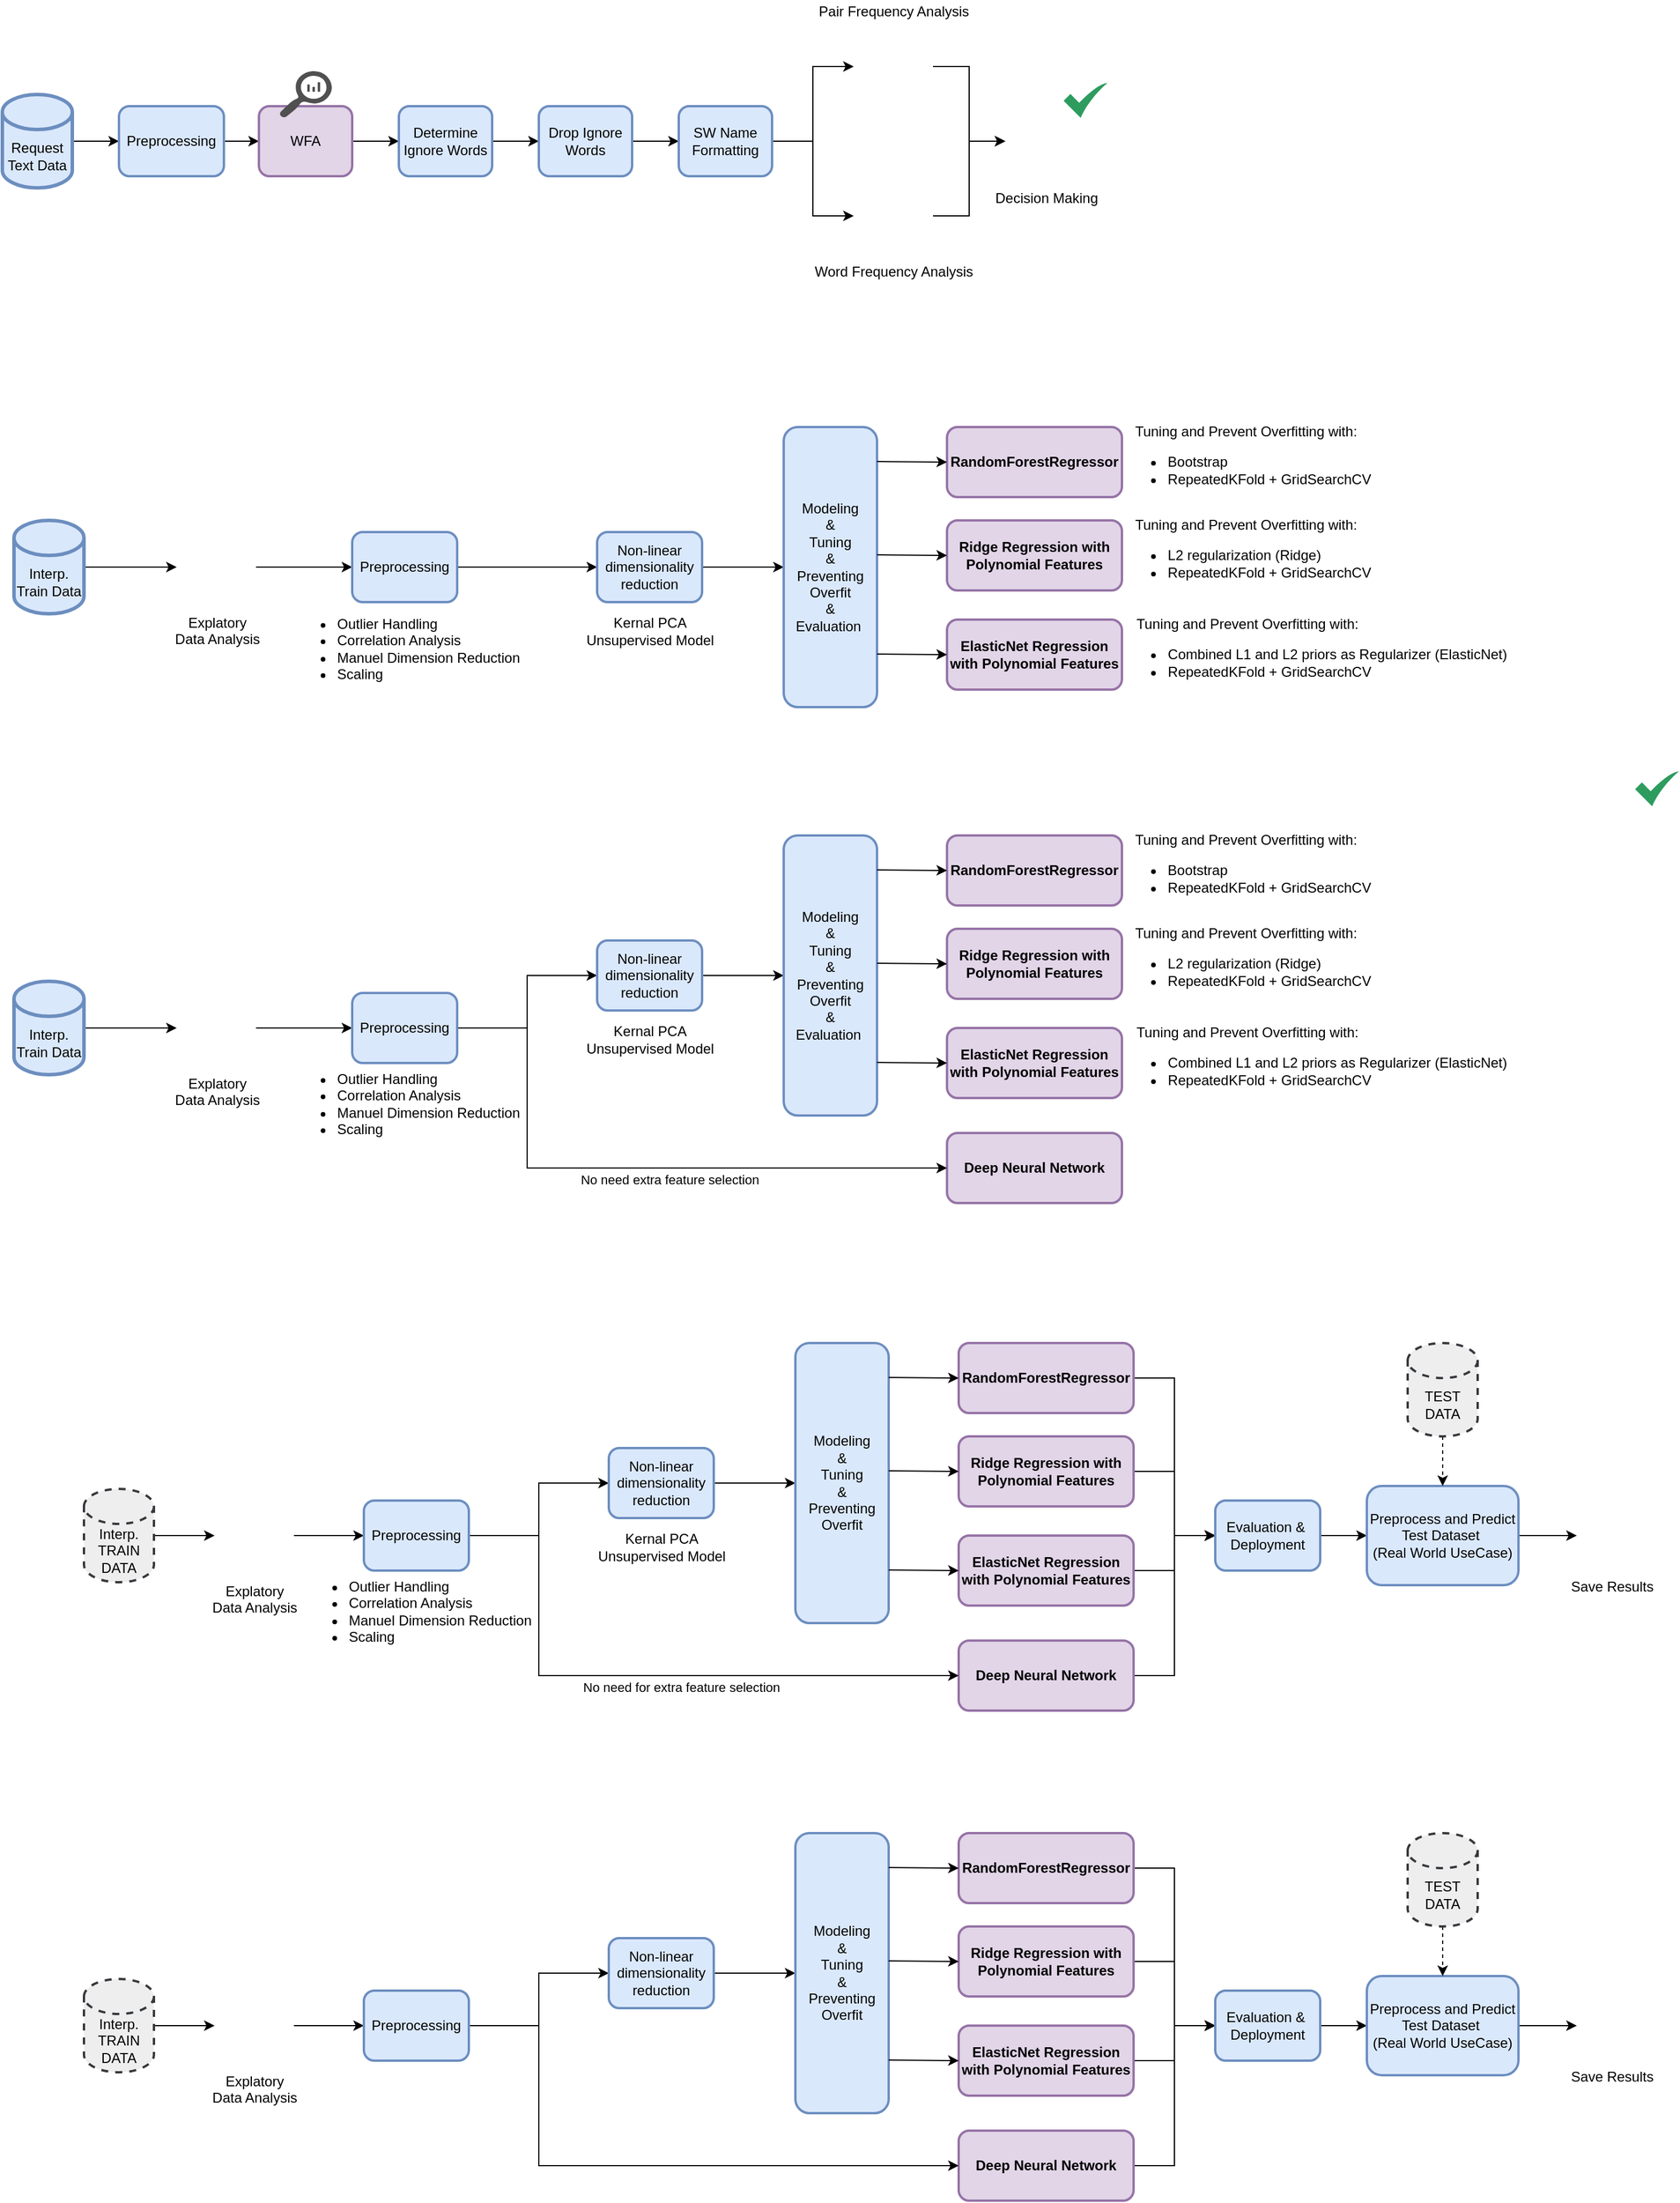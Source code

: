 <mxfile version="15.7.3" type="github">
  <diagram id="saU4nzAp2ynHYXPzJVBw" name="Page-1">
    <mxGraphModel dx="1501" dy="930" grid="1" gridSize="10" guides="1" tooltips="1" connect="1" arrows="1" fold="1" page="1" pageScale="1" pageWidth="827" pageHeight="1169" math="0" shadow="0">
      <root>
        <mxCell id="0" />
        <mxCell id="1" parent="0" />
        <mxCell id="hrQuTuV2ZlKwB52n8Fv6-2" style="edgeStyle=orthogonalEdgeStyle;rounded=0;orthogonalLoop=1;jettySize=auto;html=1;exitX=1;exitY=0.5;exitDx=0;exitDy=0;entryX=0;entryY=0.5;entryDx=0;entryDy=0;exitPerimeter=0;" edge="1" parent="1" source="hrQuTuV2ZlKwB52n8Fv6-14" target="hrQuTuV2ZlKwB52n8Fv6-4">
          <mxGeometry relative="1" as="geometry">
            <mxPoint x="130" y="270" as="sourcePoint" />
          </mxGeometry>
        </mxCell>
        <mxCell id="hrQuTuV2ZlKwB52n8Fv6-3" style="edgeStyle=orthogonalEdgeStyle;rounded=0;orthogonalLoop=1;jettySize=auto;html=1;exitX=1;exitY=0.5;exitDx=0;exitDy=0;entryX=0;entryY=0.5;entryDx=0;entryDy=0;" edge="1" parent="1" source="hrQuTuV2ZlKwB52n8Fv6-4" target="hrQuTuV2ZlKwB52n8Fv6-6">
          <mxGeometry relative="1" as="geometry" />
        </mxCell>
        <mxCell id="hrQuTuV2ZlKwB52n8Fv6-4" value="Preprocessing" style="rounded=1;whiteSpace=wrap;html=1;fillColor=#dae8fc;strokeColor=#6c8ebf;strokeWidth=2;" vertex="1" parent="1">
          <mxGeometry x="140" y="240" width="90" height="60" as="geometry" />
        </mxCell>
        <mxCell id="hrQuTuV2ZlKwB52n8Fv6-5" style="edgeStyle=orthogonalEdgeStyle;rounded=0;orthogonalLoop=1;jettySize=auto;html=1;exitX=1;exitY=0.5;exitDx=0;exitDy=0;entryX=0;entryY=0.5;entryDx=0;entryDy=0;" edge="1" parent="1" source="hrQuTuV2ZlKwB52n8Fv6-6" target="hrQuTuV2ZlKwB52n8Fv6-8">
          <mxGeometry relative="1" as="geometry" />
        </mxCell>
        <mxCell id="hrQuTuV2ZlKwB52n8Fv6-6" value="WFA" style="rounded=1;whiteSpace=wrap;html=1;strokeWidth=2;fillColor=#e1d5e7;strokeColor=#9673a6;" vertex="1" parent="1">
          <mxGeometry x="260" y="240" width="80" height="60" as="geometry" />
        </mxCell>
        <mxCell id="hrQuTuV2ZlKwB52n8Fv6-7" style="edgeStyle=orthogonalEdgeStyle;rounded=0;orthogonalLoop=1;jettySize=auto;html=1;exitX=1;exitY=0.5;exitDx=0;exitDy=0;entryX=0;entryY=0.5;entryDx=0;entryDy=0;" edge="1" parent="1" source="hrQuTuV2ZlKwB52n8Fv6-8" target="hrQuTuV2ZlKwB52n8Fv6-10">
          <mxGeometry relative="1" as="geometry" />
        </mxCell>
        <mxCell id="hrQuTuV2ZlKwB52n8Fv6-8" value="Determine Ignore Words" style="rounded=1;whiteSpace=wrap;html=1;strokeWidth=2;fillColor=#dae8fc;strokeColor=#6c8ebf;" vertex="1" parent="1">
          <mxGeometry x="380" y="240" width="80" height="60" as="geometry" />
        </mxCell>
        <mxCell id="hrQuTuV2ZlKwB52n8Fv6-9" style="edgeStyle=orthogonalEdgeStyle;rounded=0;orthogonalLoop=1;jettySize=auto;html=1;exitX=1;exitY=0.5;exitDx=0;exitDy=0;entryX=0;entryY=0.5;entryDx=0;entryDy=0;" edge="1" parent="1" source="hrQuTuV2ZlKwB52n8Fv6-10" target="hrQuTuV2ZlKwB52n8Fv6-13">
          <mxGeometry relative="1" as="geometry" />
        </mxCell>
        <mxCell id="hrQuTuV2ZlKwB52n8Fv6-10" value="Drop Ignore Words" style="rounded=1;whiteSpace=wrap;html=1;strokeWidth=2;fillColor=#dae8fc;strokeColor=#6c8ebf;" vertex="1" parent="1">
          <mxGeometry x="500" y="240" width="80" height="60" as="geometry" />
        </mxCell>
        <mxCell id="hrQuTuV2ZlKwB52n8Fv6-11" style="edgeStyle=orthogonalEdgeStyle;rounded=0;orthogonalLoop=1;jettySize=auto;html=1;exitX=1;exitY=0.5;exitDx=0;exitDy=0;entryX=0;entryY=0.5;entryDx=0;entryDy=0;" edge="1" parent="1" source="hrQuTuV2ZlKwB52n8Fv6-13" target="hrQuTuV2ZlKwB52n8Fv6-20">
          <mxGeometry relative="1" as="geometry" />
        </mxCell>
        <mxCell id="hrQuTuV2ZlKwB52n8Fv6-12" style="edgeStyle=orthogonalEdgeStyle;rounded=0;orthogonalLoop=1;jettySize=auto;html=1;exitX=1;exitY=0.5;exitDx=0;exitDy=0;entryX=0;entryY=0.5;entryDx=0;entryDy=0;" edge="1" parent="1" source="hrQuTuV2ZlKwB52n8Fv6-13" target="hrQuTuV2ZlKwB52n8Fv6-17">
          <mxGeometry relative="1" as="geometry" />
        </mxCell>
        <mxCell id="hrQuTuV2ZlKwB52n8Fv6-13" value="&lt;span style=&quot;text-align: left&quot;&gt;SW Name Formatting&lt;/span&gt;" style="rounded=1;whiteSpace=wrap;html=1;strokeWidth=2;fillColor=#dae8fc;strokeColor=#6c8ebf;" vertex="1" parent="1">
          <mxGeometry x="620" y="240" width="80" height="60" as="geometry" />
        </mxCell>
        <mxCell id="hrQuTuV2ZlKwB52n8Fv6-14" value="Request Text Data" style="shape=cylinder3;whiteSpace=wrap;html=1;boundedLbl=1;backgroundOutline=1;size=15;fillColor=#dae8fc;strokeColor=#6c8ebf;strokeWidth=3;" vertex="1" parent="1">
          <mxGeometry x="40" y="230" width="60" height="80" as="geometry" />
        </mxCell>
        <mxCell id="hrQuTuV2ZlKwB52n8Fv6-15" value="" style="pointerEvents=1;shadow=0;dashed=0;html=1;strokeColor=none;labelPosition=center;verticalLabelPosition=bottom;verticalAlign=top;align=center;fillColor=#505050;shape=mxgraph.mscae.oms.log_search" vertex="1" parent="1">
          <mxGeometry x="277.5" y="210" width="45" height="40" as="geometry" />
        </mxCell>
        <mxCell id="hrQuTuV2ZlKwB52n8Fv6-16" style="edgeStyle=orthogonalEdgeStyle;rounded=0;orthogonalLoop=1;jettySize=auto;html=1;exitX=1;exitY=0.5;exitDx=0;exitDy=0;entryX=0;entryY=0.5;entryDx=0;entryDy=0;" edge="1" parent="1" source="hrQuTuV2ZlKwB52n8Fv6-17" target="hrQuTuV2ZlKwB52n8Fv6-18">
          <mxGeometry relative="1" as="geometry" />
        </mxCell>
        <mxCell id="hrQuTuV2ZlKwB52n8Fv6-17" value="Word Frequency Analysis" style="shape=image;html=1;verticalAlign=top;verticalLabelPosition=bottom;labelBackgroundColor=#ffffff;imageAspect=0;aspect=fixed;image=https://cdn1.iconfinder.com/data/icons/prettyoffice8/128/Bar-chart.png;strokeWidth=1;" vertex="1" parent="1">
          <mxGeometry x="770" y="300" width="68" height="68" as="geometry" />
        </mxCell>
        <mxCell id="hrQuTuV2ZlKwB52n8Fv6-18" value="Decision Making" style="shape=image;html=1;verticalAlign=top;verticalLabelPosition=bottom;labelBackgroundColor=#ffffff;imageAspect=0;aspect=fixed;image=https://cdn0.iconfinder.com/data/icons/business-startup-10/50/16-128.png;" vertex="1" parent="1">
          <mxGeometry x="900" y="235" width="70" height="70" as="geometry" />
        </mxCell>
        <mxCell id="hrQuTuV2ZlKwB52n8Fv6-19" style="edgeStyle=orthogonalEdgeStyle;rounded=0;orthogonalLoop=1;jettySize=auto;html=1;exitX=1;exitY=0.5;exitDx=0;exitDy=0;" edge="1" parent="1" source="hrQuTuV2ZlKwB52n8Fv6-20" target="hrQuTuV2ZlKwB52n8Fv6-18">
          <mxGeometry relative="1" as="geometry" />
        </mxCell>
        <mxCell id="hrQuTuV2ZlKwB52n8Fv6-20" value="" style="shape=image;html=1;verticalAlign=top;verticalLabelPosition=bottom;labelBackgroundColor=#ffffff;imageAspect=0;aspect=fixed;image=https://cdn1.iconfinder.com/data/icons/prettyoffice8/128/Bar-chart.png" vertex="1" parent="1">
          <mxGeometry x="770" y="172" width="68" height="68" as="geometry" />
        </mxCell>
        <mxCell id="hrQuTuV2ZlKwB52n8Fv6-21" value="&lt;span style=&quot;background-color: rgb(255 , 255 , 255)&quot;&gt;Pair Frequency Analysis&lt;/span&gt;" style="text;html=1;align=center;verticalAlign=middle;resizable=0;points=[];autosize=1;strokeColor=none;fillColor=none;" vertex="1" parent="1">
          <mxGeometry x="734" y="149" width="140" height="20" as="geometry" />
        </mxCell>
        <mxCell id="hrQuTuV2ZlKwB52n8Fv6-22" value="" style="html=1;aspect=fixed;strokeColor=none;shadow=0;align=center;verticalAlign=top;fillColor=#2D9C5E;shape=mxgraph.gcp2.check" vertex="1" parent="1">
          <mxGeometry x="950" y="220" width="37.5" height="30" as="geometry" />
        </mxCell>
        <mxCell id="hrQuTuV2ZlKwB52n8Fv6-25" style="edgeStyle=orthogonalEdgeStyle;rounded=0;orthogonalLoop=1;jettySize=auto;html=1;exitX=1;exitY=0.5;exitDx=0;exitDy=0;exitPerimeter=0;entryX=0;entryY=0.5;entryDx=0;entryDy=0;" edge="1" parent="1" source="hrQuTuV2ZlKwB52n8Fv6-23" target="hrQuTuV2ZlKwB52n8Fv6-24">
          <mxGeometry relative="1" as="geometry" />
        </mxCell>
        <mxCell id="hrQuTuV2ZlKwB52n8Fv6-23" value="Interp.&lt;br&gt;Train Data" style="shape=cylinder3;whiteSpace=wrap;html=1;boundedLbl=1;backgroundOutline=1;size=15;fillColor=#dae8fc;strokeColor=#6c8ebf;strokeWidth=3;" vertex="1" parent="1">
          <mxGeometry x="50" y="990" width="60" height="80" as="geometry" />
        </mxCell>
        <mxCell id="hrQuTuV2ZlKwB52n8Fv6-27" style="edgeStyle=orthogonalEdgeStyle;rounded=0;orthogonalLoop=1;jettySize=auto;html=1;exitX=1;exitY=0.5;exitDx=0;exitDy=0;entryX=0;entryY=0.5;entryDx=0;entryDy=0;" edge="1" parent="1" source="hrQuTuV2ZlKwB52n8Fv6-24" target="hrQuTuV2ZlKwB52n8Fv6-26">
          <mxGeometry relative="1" as="geometry" />
        </mxCell>
        <mxCell id="hrQuTuV2ZlKwB52n8Fv6-24" value="Explatory &lt;br&gt;Data Analysis" style="shape=image;html=1;verticalAlign=top;verticalLabelPosition=bottom;labelBackgroundColor=#ffffff;imageAspect=0;aspect=fixed;image=https://cdn1.iconfinder.com/data/icons/prettyoffice8/128/Bar-chart.png;strokeWidth=1;" vertex="1" parent="1">
          <mxGeometry x="189.5" y="996" width="68" height="68" as="geometry" />
        </mxCell>
        <mxCell id="hrQuTuV2ZlKwB52n8Fv6-33" style="edgeStyle=orthogonalEdgeStyle;rounded=0;orthogonalLoop=1;jettySize=auto;html=1;exitX=1;exitY=0.5;exitDx=0;exitDy=0;" edge="1" parent="1" source="hrQuTuV2ZlKwB52n8Fv6-26" target="hrQuTuV2ZlKwB52n8Fv6-30">
          <mxGeometry relative="1" as="geometry" />
        </mxCell>
        <mxCell id="hrQuTuV2ZlKwB52n8Fv6-26" value="Preprocessing" style="rounded=1;whiteSpace=wrap;html=1;fillColor=#dae8fc;strokeColor=#6c8ebf;strokeWidth=2;" vertex="1" parent="1">
          <mxGeometry x="340" y="1000" width="90" height="60" as="geometry" />
        </mxCell>
        <mxCell id="hrQuTuV2ZlKwB52n8Fv6-28" value="&lt;ul&gt;&lt;li style=&quot;text-align: left&quot;&gt;&lt;span style=&quot;font-size: 12px&quot;&gt;Outlier Handling&lt;/span&gt;&lt;br&gt;&lt;/li&gt;&lt;li style=&quot;text-align: left&quot;&gt;&lt;span style=&quot;font-size: 12px&quot;&gt;Correlation Analysis&lt;/span&gt;&lt;br&gt;&lt;/li&gt;&lt;li style=&quot;text-align: left&quot;&gt;&lt;span style=&quot;font-size: 12px&quot;&gt;Manuel Dimension Reduction&lt;/span&gt;&lt;br&gt;&lt;/li&gt;&lt;li&gt;&lt;div style=&quot;text-align: left&quot;&gt;&lt;span style=&quot;font-size: 12px&quot;&gt;Scaling&lt;/span&gt;&lt;/div&gt;&lt;/li&gt;&lt;/ul&gt;" style="text;html=1;align=center;verticalAlign=middle;resizable=0;points=[];autosize=1;strokeColor=none;fillColor=none;" vertex="1" parent="1">
          <mxGeometry x="280" y="1055" width="210" height="80" as="geometry" />
        </mxCell>
        <mxCell id="hrQuTuV2ZlKwB52n8Fv6-35" style="edgeStyle=orthogonalEdgeStyle;rounded=0;orthogonalLoop=1;jettySize=auto;html=1;exitX=1;exitY=0.5;exitDx=0;exitDy=0;entryX=0;entryY=0.5;entryDx=0;entryDy=0;" edge="1" parent="1" source="hrQuTuV2ZlKwB52n8Fv6-30" target="hrQuTuV2ZlKwB52n8Fv6-34">
          <mxGeometry relative="1" as="geometry" />
        </mxCell>
        <mxCell id="hrQuTuV2ZlKwB52n8Fv6-30" value="&lt;span&gt;Non-linear dimensionality reduction&lt;/span&gt;" style="rounded=1;whiteSpace=wrap;html=1;fillColor=#dae8fc;strokeColor=#6c8ebf;strokeWidth=2;" vertex="1" parent="1">
          <mxGeometry x="550" y="955" width="90" height="60" as="geometry" />
        </mxCell>
        <mxCell id="hrQuTuV2ZlKwB52n8Fv6-32" value="Kernal PCA &lt;br&gt;Unsupervised Model" style="text;html=1;align=center;verticalAlign=middle;resizable=0;points=[];autosize=1;strokeColor=none;fillColor=none;" vertex="1" parent="1">
          <mxGeometry x="535" y="1025" width="120" height="30" as="geometry" />
        </mxCell>
        <mxCell id="hrQuTuV2ZlKwB52n8Fv6-34" value="&lt;span&gt;Modeling &lt;br&gt;&amp;amp; &lt;br&gt;Tuning &lt;br&gt;&amp;amp;&lt;br&gt;Preventing Overfit&lt;br&gt;&amp;amp;&lt;br&gt;Evaluation&amp;nbsp;&lt;/span&gt;" style="rounded=1;whiteSpace=wrap;html=1;fillColor=#dae8fc;strokeColor=#6c8ebf;strokeWidth=2;" vertex="1" parent="1">
          <mxGeometry x="710" y="865" width="80" height="240" as="geometry" />
        </mxCell>
        <mxCell id="hrQuTuV2ZlKwB52n8Fv6-36" value="&lt;b&gt;RandomForestRegressor&lt;/b&gt;" style="rounded=1;whiteSpace=wrap;html=1;strokeWidth=2;fillColor=#e1d5e7;strokeColor=#9673a6;" vertex="1" parent="1">
          <mxGeometry x="850" y="865" width="150" height="60" as="geometry" />
        </mxCell>
        <mxCell id="hrQuTuV2ZlKwB52n8Fv6-38" style="edgeStyle=orthogonalEdgeStyle;rounded=0;orthogonalLoop=1;jettySize=auto;html=1;exitX=1;exitY=0.5;exitDx=0;exitDy=0;entryX=0;entryY=0.5;entryDx=0;entryDy=0;" edge="1" parent="1" target="hrQuTuV2ZlKwB52n8Fv6-36">
          <mxGeometry relative="1" as="geometry">
            <mxPoint x="790" y="894.5" as="sourcePoint" />
            <mxPoint x="830" y="894.5" as="targetPoint" />
          </mxGeometry>
        </mxCell>
        <mxCell id="hrQuTuV2ZlKwB52n8Fv6-39" value="Tuning and Prevent Overfitting with:&lt;br&gt;&lt;div style=&quot;text-align: left&quot;&gt;&lt;ul&gt;&lt;li&gt;&lt;span style=&quot;font-size: 12px&quot;&gt;Bootstrap&amp;nbsp;&lt;/span&gt;&lt;br&gt;&lt;/li&gt;&lt;li&gt;&lt;span style=&quot;font-size: 12px&quot;&gt;RepeatedKFold +&amp;nbsp;GridSearchCV&lt;/span&gt;&lt;br&gt;&lt;/li&gt;&lt;/ul&gt;&lt;/div&gt;" style="text;html=1;align=center;verticalAlign=middle;resizable=0;points=[];autosize=1;strokeColor=none;fillColor=none;" vertex="1" parent="1">
          <mxGeometry x="991" y="860" width="230" height="70" as="geometry" />
        </mxCell>
        <mxCell id="hrQuTuV2ZlKwB52n8Fv6-42" value="&lt;b&gt;Ridge Regression with Polynomial Features&lt;/b&gt;" style="rounded=1;whiteSpace=wrap;html=1;strokeWidth=2;fillColor=#e1d5e7;strokeColor=#9673a6;" vertex="1" parent="1">
          <mxGeometry x="850" y="945" width="150" height="60" as="geometry" />
        </mxCell>
        <mxCell id="hrQuTuV2ZlKwB52n8Fv6-43" style="edgeStyle=orthogonalEdgeStyle;rounded=0;orthogonalLoop=1;jettySize=auto;html=1;exitX=1;exitY=0.5;exitDx=0;exitDy=0;entryX=0;entryY=0.5;entryDx=0;entryDy=0;" edge="1" parent="1" target="hrQuTuV2ZlKwB52n8Fv6-42">
          <mxGeometry relative="1" as="geometry">
            <mxPoint x="790" y="974.5" as="sourcePoint" />
            <mxPoint x="830" y="974.5" as="targetPoint" />
          </mxGeometry>
        </mxCell>
        <mxCell id="hrQuTuV2ZlKwB52n8Fv6-44" value="Tuning and Prevent Overfitting with:&lt;br&gt;&lt;div style=&quot;text-align: left&quot;&gt;&lt;ul&gt;&lt;li&gt;&lt;span style=&quot;font-size: 12px&quot;&gt;L2 regularization (Ridge)&lt;/span&gt;&lt;/li&gt;&lt;li&gt;&lt;span style=&quot;font-size: 12px&quot;&gt;RepeatedKFold +&amp;nbsp;GridSearchCV&lt;/span&gt;&lt;br&gt;&lt;/li&gt;&lt;/ul&gt;&lt;/div&gt;" style="text;html=1;align=center;verticalAlign=middle;resizable=0;points=[];autosize=1;strokeColor=none;fillColor=none;" vertex="1" parent="1">
          <mxGeometry x="991" y="940" width="230" height="70" as="geometry" />
        </mxCell>
        <mxCell id="hrQuTuV2ZlKwB52n8Fv6-45" value="&lt;b&gt;ElasticNet Regression with Polynomial Features&lt;/b&gt;" style="rounded=1;whiteSpace=wrap;html=1;strokeWidth=2;fillColor=#e1d5e7;strokeColor=#9673a6;" vertex="1" parent="1">
          <mxGeometry x="850" y="1030" width="150" height="60" as="geometry" />
        </mxCell>
        <mxCell id="hrQuTuV2ZlKwB52n8Fv6-46" style="edgeStyle=orthogonalEdgeStyle;rounded=0;orthogonalLoop=1;jettySize=auto;html=1;exitX=1;exitY=0.5;exitDx=0;exitDy=0;entryX=0;entryY=0.5;entryDx=0;entryDy=0;" edge="1" parent="1" target="hrQuTuV2ZlKwB52n8Fv6-45">
          <mxGeometry relative="1" as="geometry">
            <mxPoint x="790" y="1059.5" as="sourcePoint" />
            <mxPoint x="830" y="1059.5" as="targetPoint" />
          </mxGeometry>
        </mxCell>
        <mxCell id="hrQuTuV2ZlKwB52n8Fv6-49" value="&lt;div style=&quot;text-align: left&quot;&gt;&lt;span style=&quot;font-size: 12px&quot;&gt;&amp;nbsp; &amp;nbsp; Tuning and Prevent Overfitting with:&lt;/span&gt;&lt;/div&gt;&lt;div&gt;&lt;ul&gt;&lt;li style=&quot;text-align: left&quot;&gt;&lt;span style=&quot;font-size: 12px&quot;&gt;Combined L1 and L2 priors&amp;nbsp;&lt;/span&gt;&lt;span style=&quot;font-size: 12px&quot;&gt;as&amp;nbsp;&lt;/span&gt;&lt;span style=&quot;font-size: 12px&quot;&gt;Regularizer (ElasticNet)&amp;nbsp;&lt;/span&gt;&lt;/li&gt;&lt;li&gt;&lt;div style=&quot;text-align: left&quot;&gt;&lt;span style=&quot;font-size: 12px&quot;&gt;RepeatedKFold +&amp;nbsp;GridSearchCV&lt;/span&gt;&lt;/div&gt;&lt;/li&gt;&lt;/ul&gt;&lt;/div&gt;" style="text;html=1;align=center;verticalAlign=middle;resizable=0;points=[];autosize=1;strokeColor=none;fillColor=none;" vertex="1" parent="1">
          <mxGeometry x="996" y="1025" width="340" height="70" as="geometry" />
        </mxCell>
        <mxCell id="hrQuTuV2ZlKwB52n8Fv6-50" value="&lt;b&gt;Deep Neural Network&lt;/b&gt;" style="rounded=1;whiteSpace=wrap;html=1;strokeWidth=2;fillColor=#e1d5e7;strokeColor=#9673a6;" vertex="1" parent="1">
          <mxGeometry x="850" y="1120" width="150" height="60" as="geometry" />
        </mxCell>
        <mxCell id="hrQuTuV2ZlKwB52n8Fv6-55" style="edgeStyle=orthogonalEdgeStyle;rounded=0;orthogonalLoop=1;jettySize=auto;html=1;" edge="1" parent="1">
          <mxGeometry relative="1" as="geometry">
            <mxPoint x="490" y="1030" as="sourcePoint" />
            <mxPoint x="850" y="1150" as="targetPoint" />
            <Array as="points">
              <mxPoint x="490" y="1150" />
              <mxPoint x="793" y="1150" />
            </Array>
          </mxGeometry>
        </mxCell>
        <mxCell id="hrQuTuV2ZlKwB52n8Fv6-78" value="No need extra feature selection" style="edgeLabel;html=1;align=center;verticalAlign=middle;resizable=0;points=[];" vertex="1" connectable="0" parent="hrQuTuV2ZlKwB52n8Fv6-55">
          <mxGeometry x="0.008" relative="1" as="geometry">
            <mxPoint y="10" as="offset" />
          </mxGeometry>
        </mxCell>
        <mxCell id="hrQuTuV2ZlKwB52n8Fv6-56" style="edgeStyle=orthogonalEdgeStyle;rounded=0;orthogonalLoop=1;jettySize=auto;html=1;exitX=1;exitY=0.5;exitDx=0;exitDy=0;exitPerimeter=0;entryX=0;entryY=0.5;entryDx=0;entryDy=0;" edge="1" parent="1" source="hrQuTuV2ZlKwB52n8Fv6-57" target="hrQuTuV2ZlKwB52n8Fv6-59">
          <mxGeometry relative="1" as="geometry" />
        </mxCell>
        <mxCell id="hrQuTuV2ZlKwB52n8Fv6-57" value="Interp.&lt;br&gt;Train Data" style="shape=cylinder3;whiteSpace=wrap;html=1;boundedLbl=1;backgroundOutline=1;size=15;fillColor=#dae8fc;strokeColor=#6c8ebf;strokeWidth=3;" vertex="1" parent="1">
          <mxGeometry x="50" y="595" width="60" height="80" as="geometry" />
        </mxCell>
        <mxCell id="hrQuTuV2ZlKwB52n8Fv6-58" style="edgeStyle=orthogonalEdgeStyle;rounded=0;orthogonalLoop=1;jettySize=auto;html=1;exitX=1;exitY=0.5;exitDx=0;exitDy=0;entryX=0;entryY=0.5;entryDx=0;entryDy=0;" edge="1" parent="1" source="hrQuTuV2ZlKwB52n8Fv6-59" target="hrQuTuV2ZlKwB52n8Fv6-61">
          <mxGeometry relative="1" as="geometry" />
        </mxCell>
        <mxCell id="hrQuTuV2ZlKwB52n8Fv6-59" value="Explatory &lt;br&gt;Data Analysis" style="shape=image;html=1;verticalAlign=top;verticalLabelPosition=bottom;labelBackgroundColor=#ffffff;imageAspect=0;aspect=fixed;image=https://cdn1.iconfinder.com/data/icons/prettyoffice8/128/Bar-chart.png;strokeWidth=1;" vertex="1" parent="1">
          <mxGeometry x="189.5" y="601" width="68" height="68" as="geometry" />
        </mxCell>
        <mxCell id="hrQuTuV2ZlKwB52n8Fv6-60" style="edgeStyle=orthogonalEdgeStyle;rounded=0;orthogonalLoop=1;jettySize=auto;html=1;exitX=1;exitY=0.5;exitDx=0;exitDy=0;" edge="1" parent="1" source="hrQuTuV2ZlKwB52n8Fv6-61" target="hrQuTuV2ZlKwB52n8Fv6-64">
          <mxGeometry relative="1" as="geometry" />
        </mxCell>
        <mxCell id="hrQuTuV2ZlKwB52n8Fv6-61" value="Preprocessing" style="rounded=1;whiteSpace=wrap;html=1;fillColor=#dae8fc;strokeColor=#6c8ebf;strokeWidth=2;" vertex="1" parent="1">
          <mxGeometry x="340" y="605" width="90" height="60" as="geometry" />
        </mxCell>
        <mxCell id="hrQuTuV2ZlKwB52n8Fv6-62" value="&lt;ul&gt;&lt;li style=&quot;text-align: left&quot;&gt;&lt;span style=&quot;font-size: 12px&quot;&gt;Outlier Handling&lt;/span&gt;&lt;br&gt;&lt;/li&gt;&lt;li style=&quot;text-align: left&quot;&gt;&lt;span style=&quot;font-size: 12px&quot;&gt;Correlation Analysis&lt;/span&gt;&lt;br&gt;&lt;/li&gt;&lt;li style=&quot;text-align: left&quot;&gt;&lt;span style=&quot;font-size: 12px&quot;&gt;Manuel Dimension Reduction&lt;/span&gt;&lt;br&gt;&lt;/li&gt;&lt;li&gt;&lt;div style=&quot;text-align: left&quot;&gt;&lt;span style=&quot;font-size: 12px&quot;&gt;Scaling&lt;/span&gt;&lt;/div&gt;&lt;/li&gt;&lt;/ul&gt;" style="text;html=1;align=center;verticalAlign=middle;resizable=0;points=[];autosize=1;strokeColor=none;fillColor=none;" vertex="1" parent="1">
          <mxGeometry x="280" y="665" width="210" height="80" as="geometry" />
        </mxCell>
        <mxCell id="hrQuTuV2ZlKwB52n8Fv6-63" style="edgeStyle=orthogonalEdgeStyle;rounded=0;orthogonalLoop=1;jettySize=auto;html=1;exitX=1;exitY=0.5;exitDx=0;exitDy=0;entryX=0;entryY=0.5;entryDx=0;entryDy=0;" edge="1" parent="1" source="hrQuTuV2ZlKwB52n8Fv6-64" target="hrQuTuV2ZlKwB52n8Fv6-66">
          <mxGeometry relative="1" as="geometry" />
        </mxCell>
        <mxCell id="hrQuTuV2ZlKwB52n8Fv6-64" value="&lt;span&gt;Non-linear dimensionality reduction&lt;/span&gt;" style="rounded=1;whiteSpace=wrap;html=1;fillColor=#dae8fc;strokeColor=#6c8ebf;strokeWidth=2;" vertex="1" parent="1">
          <mxGeometry x="550" y="605" width="90" height="60" as="geometry" />
        </mxCell>
        <mxCell id="hrQuTuV2ZlKwB52n8Fv6-65" value="Kernal PCA &lt;br&gt;Unsupervised Model" style="text;html=1;align=center;verticalAlign=middle;resizable=0;points=[];autosize=1;strokeColor=none;fillColor=none;" vertex="1" parent="1">
          <mxGeometry x="535" y="675" width="120" height="30" as="geometry" />
        </mxCell>
        <mxCell id="hrQuTuV2ZlKwB52n8Fv6-66" value="&lt;span&gt;Modeling &lt;br&gt;&amp;amp; &lt;br&gt;Tuning &lt;br&gt;&amp;amp;&lt;br&gt;Preventing Overfit&lt;br&gt;&amp;amp;&lt;br&gt;Evaluation&amp;nbsp;&lt;/span&gt;" style="rounded=1;whiteSpace=wrap;html=1;fillColor=#dae8fc;strokeColor=#6c8ebf;strokeWidth=2;" vertex="1" parent="1">
          <mxGeometry x="710" y="515" width="80" height="240" as="geometry" />
        </mxCell>
        <mxCell id="hrQuTuV2ZlKwB52n8Fv6-67" value="&lt;b&gt;RandomForestRegressor&lt;/b&gt;" style="rounded=1;whiteSpace=wrap;html=1;strokeWidth=2;fillColor=#e1d5e7;strokeColor=#9673a6;" vertex="1" parent="1">
          <mxGeometry x="850" y="515" width="150" height="60" as="geometry" />
        </mxCell>
        <mxCell id="hrQuTuV2ZlKwB52n8Fv6-68" style="edgeStyle=orthogonalEdgeStyle;rounded=0;orthogonalLoop=1;jettySize=auto;html=1;exitX=1;exitY=0.5;exitDx=0;exitDy=0;entryX=0;entryY=0.5;entryDx=0;entryDy=0;" edge="1" parent="1" target="hrQuTuV2ZlKwB52n8Fv6-67">
          <mxGeometry relative="1" as="geometry">
            <mxPoint x="790" y="544.5" as="sourcePoint" />
            <mxPoint x="830" y="544.5" as="targetPoint" />
          </mxGeometry>
        </mxCell>
        <mxCell id="hrQuTuV2ZlKwB52n8Fv6-69" value="Tuning and Prevent Overfitting with:&lt;br&gt;&lt;div style=&quot;text-align: left&quot;&gt;&lt;ul&gt;&lt;li&gt;&lt;span style=&quot;font-size: 12px&quot;&gt;Bootstrap&amp;nbsp;&lt;/span&gt;&lt;br&gt;&lt;/li&gt;&lt;li&gt;&lt;span style=&quot;font-size: 12px&quot;&gt;RepeatedKFold +&amp;nbsp;GridSearchCV&lt;/span&gt;&lt;br&gt;&lt;/li&gt;&lt;/ul&gt;&lt;/div&gt;" style="text;html=1;align=center;verticalAlign=middle;resizable=0;points=[];autosize=1;strokeColor=none;fillColor=none;" vertex="1" parent="1">
          <mxGeometry x="991" y="510" width="230" height="70" as="geometry" />
        </mxCell>
        <mxCell id="hrQuTuV2ZlKwB52n8Fv6-70" value="&lt;b&gt;Ridge Regression with Polynomial Features&lt;/b&gt;" style="rounded=1;whiteSpace=wrap;html=1;strokeWidth=2;fillColor=#e1d5e7;strokeColor=#9673a6;" vertex="1" parent="1">
          <mxGeometry x="850" y="595" width="150" height="60" as="geometry" />
        </mxCell>
        <mxCell id="hrQuTuV2ZlKwB52n8Fv6-71" style="edgeStyle=orthogonalEdgeStyle;rounded=0;orthogonalLoop=1;jettySize=auto;html=1;exitX=1;exitY=0.5;exitDx=0;exitDy=0;entryX=0;entryY=0.5;entryDx=0;entryDy=0;" edge="1" parent="1" target="hrQuTuV2ZlKwB52n8Fv6-70">
          <mxGeometry relative="1" as="geometry">
            <mxPoint x="790" y="624.5" as="sourcePoint" />
            <mxPoint x="830" y="624.5" as="targetPoint" />
          </mxGeometry>
        </mxCell>
        <mxCell id="hrQuTuV2ZlKwB52n8Fv6-72" value="Tuning and Prevent Overfitting with:&lt;br&gt;&lt;div style=&quot;text-align: left&quot;&gt;&lt;ul&gt;&lt;li&gt;&lt;span style=&quot;font-size: 12px&quot;&gt;L2 regularization (Ridge)&lt;/span&gt;&lt;/li&gt;&lt;li&gt;&lt;span style=&quot;font-size: 12px&quot;&gt;RepeatedKFold +&amp;nbsp;GridSearchCV&lt;/span&gt;&lt;br&gt;&lt;/li&gt;&lt;/ul&gt;&lt;/div&gt;" style="text;html=1;align=center;verticalAlign=middle;resizable=0;points=[];autosize=1;strokeColor=none;fillColor=none;" vertex="1" parent="1">
          <mxGeometry x="991" y="590" width="230" height="70" as="geometry" />
        </mxCell>
        <mxCell id="hrQuTuV2ZlKwB52n8Fv6-73" value="&lt;b&gt;ElasticNet Regression with Polynomial Features&lt;/b&gt;" style="rounded=1;whiteSpace=wrap;html=1;strokeWidth=2;fillColor=#e1d5e7;strokeColor=#9673a6;" vertex="1" parent="1">
          <mxGeometry x="850" y="680" width="150" height="60" as="geometry" />
        </mxCell>
        <mxCell id="hrQuTuV2ZlKwB52n8Fv6-74" style="edgeStyle=orthogonalEdgeStyle;rounded=0;orthogonalLoop=1;jettySize=auto;html=1;exitX=1;exitY=0.5;exitDx=0;exitDy=0;entryX=0;entryY=0.5;entryDx=0;entryDy=0;" edge="1" parent="1" target="hrQuTuV2ZlKwB52n8Fv6-73">
          <mxGeometry relative="1" as="geometry">
            <mxPoint x="790" y="709.5" as="sourcePoint" />
            <mxPoint x="830" y="709.5" as="targetPoint" />
          </mxGeometry>
        </mxCell>
        <mxCell id="hrQuTuV2ZlKwB52n8Fv6-75" value="&lt;div style=&quot;text-align: left&quot;&gt;&lt;span style=&quot;font-size: 12px&quot;&gt;&amp;nbsp; &amp;nbsp; Tuning and Prevent Overfitting with:&lt;/span&gt;&lt;/div&gt;&lt;div&gt;&lt;ul&gt;&lt;li style=&quot;text-align: left&quot;&gt;&lt;span style=&quot;font-size: 12px&quot;&gt;Combined L1 and L2 priors&amp;nbsp;&lt;/span&gt;&lt;span style=&quot;font-size: 12px&quot;&gt;as&amp;nbsp;&lt;/span&gt;&lt;span style=&quot;font-size: 12px&quot;&gt;Regularizer (ElasticNet)&amp;nbsp;&lt;/span&gt;&lt;/li&gt;&lt;li&gt;&lt;div style=&quot;text-align: left&quot;&gt;&lt;span style=&quot;font-size: 12px&quot;&gt;RepeatedKFold +&amp;nbsp;GridSearchCV&lt;/span&gt;&lt;/div&gt;&lt;/li&gt;&lt;/ul&gt;&lt;/div&gt;" style="text;html=1;align=center;verticalAlign=middle;resizable=0;points=[];autosize=1;strokeColor=none;fillColor=none;" vertex="1" parent="1">
          <mxGeometry x="996" y="675" width="340" height="70" as="geometry" />
        </mxCell>
        <mxCell id="hrQuTuV2ZlKwB52n8Fv6-79" style="edgeStyle=orthogonalEdgeStyle;rounded=0;orthogonalLoop=1;jettySize=auto;html=1;exitX=1;exitY=0.5;exitDx=0;exitDy=0;exitPerimeter=0;entryX=0;entryY=0.5;entryDx=0;entryDy=0;" edge="1" parent="1" source="hrQuTuV2ZlKwB52n8Fv6-80" target="hrQuTuV2ZlKwB52n8Fv6-82">
          <mxGeometry relative="1" as="geometry" />
        </mxCell>
        <mxCell id="hrQuTuV2ZlKwB52n8Fv6-80" value="Interp.&lt;br&gt;TRAIN DATA" style="shape=cylinder3;whiteSpace=wrap;html=1;boundedLbl=1;backgroundOutline=1;size=15;fillColor=#eeeeee;strokeColor=#36393d;strokeWidth=2;dashed=1;" vertex="1" parent="1">
          <mxGeometry x="110" y="1425" width="60" height="80" as="geometry" />
        </mxCell>
        <mxCell id="hrQuTuV2ZlKwB52n8Fv6-81" style="edgeStyle=orthogonalEdgeStyle;rounded=0;orthogonalLoop=1;jettySize=auto;html=1;exitX=1;exitY=0.5;exitDx=0;exitDy=0;entryX=0;entryY=0.5;entryDx=0;entryDy=0;" edge="1" parent="1" source="hrQuTuV2ZlKwB52n8Fv6-82" target="hrQuTuV2ZlKwB52n8Fv6-84">
          <mxGeometry relative="1" as="geometry" />
        </mxCell>
        <mxCell id="hrQuTuV2ZlKwB52n8Fv6-82" value="Explatory &lt;br&gt;Data Analysis" style="shape=image;html=1;verticalAlign=top;verticalLabelPosition=bottom;labelBackgroundColor=#ffffff;imageAspect=0;aspect=fixed;image=https://cdn1.iconfinder.com/data/icons/prettyoffice8/128/Bar-chart.png;strokeWidth=1;" vertex="1" parent="1">
          <mxGeometry x="222" y="1431" width="68" height="68" as="geometry" />
        </mxCell>
        <mxCell id="hrQuTuV2ZlKwB52n8Fv6-83" style="edgeStyle=orthogonalEdgeStyle;rounded=0;orthogonalLoop=1;jettySize=auto;html=1;exitX=1;exitY=0.5;exitDx=0;exitDy=0;" edge="1" parent="1" source="hrQuTuV2ZlKwB52n8Fv6-84" target="hrQuTuV2ZlKwB52n8Fv6-87">
          <mxGeometry relative="1" as="geometry" />
        </mxCell>
        <mxCell id="hrQuTuV2ZlKwB52n8Fv6-84" value="Preprocessing" style="rounded=1;whiteSpace=wrap;html=1;fillColor=#dae8fc;strokeColor=#6c8ebf;strokeWidth=2;" vertex="1" parent="1">
          <mxGeometry x="350" y="1435" width="90" height="60" as="geometry" />
        </mxCell>
        <mxCell id="hrQuTuV2ZlKwB52n8Fv6-85" value="&lt;ul&gt;&lt;li style=&quot;text-align: left&quot;&gt;&lt;span style=&quot;font-size: 12px&quot;&gt;Outlier Handling&lt;/span&gt;&lt;br&gt;&lt;/li&gt;&lt;li style=&quot;text-align: left&quot;&gt;&lt;span style=&quot;font-size: 12px&quot;&gt;Correlation Analysis&lt;/span&gt;&lt;br&gt;&lt;/li&gt;&lt;li style=&quot;text-align: left&quot;&gt;&lt;span style=&quot;font-size: 12px&quot;&gt;Manuel Dimension Reduction&lt;/span&gt;&lt;br&gt;&lt;/li&gt;&lt;li&gt;&lt;div style=&quot;text-align: left&quot;&gt;&lt;span style=&quot;font-size: 12px&quot;&gt;Scaling&lt;/span&gt;&lt;/div&gt;&lt;/li&gt;&lt;/ul&gt;" style="text;html=1;align=center;verticalAlign=middle;resizable=0;points=[];autosize=1;strokeColor=none;fillColor=none;" vertex="1" parent="1">
          <mxGeometry x="290" y="1490" width="210" height="80" as="geometry" />
        </mxCell>
        <mxCell id="hrQuTuV2ZlKwB52n8Fv6-86" style="edgeStyle=orthogonalEdgeStyle;rounded=0;orthogonalLoop=1;jettySize=auto;html=1;exitX=1;exitY=0.5;exitDx=0;exitDy=0;entryX=0;entryY=0.5;entryDx=0;entryDy=0;" edge="1" parent="1" source="hrQuTuV2ZlKwB52n8Fv6-87" target="hrQuTuV2ZlKwB52n8Fv6-89">
          <mxGeometry relative="1" as="geometry" />
        </mxCell>
        <mxCell id="hrQuTuV2ZlKwB52n8Fv6-87" value="&lt;span&gt;Non-linear dimensionality reduction&lt;/span&gt;" style="rounded=1;whiteSpace=wrap;html=1;fillColor=#dae8fc;strokeColor=#6c8ebf;strokeWidth=2;" vertex="1" parent="1">
          <mxGeometry x="560" y="1390" width="90" height="60" as="geometry" />
        </mxCell>
        <mxCell id="hrQuTuV2ZlKwB52n8Fv6-88" value="Kernal PCA &lt;br&gt;Unsupervised Model" style="text;html=1;align=center;verticalAlign=middle;resizable=0;points=[];autosize=1;strokeColor=none;fillColor=none;" vertex="1" parent="1">
          <mxGeometry x="545" y="1460" width="120" height="30" as="geometry" />
        </mxCell>
        <mxCell id="hrQuTuV2ZlKwB52n8Fv6-89" value="&lt;span&gt;Modeling &lt;br&gt;&amp;amp; &lt;br&gt;Tuning &lt;br&gt;&amp;amp;&lt;br&gt;Preventing Overfit&lt;br&gt;&lt;/span&gt;" style="rounded=1;whiteSpace=wrap;html=1;fillColor=#dae8fc;strokeColor=#6c8ebf;strokeWidth=2;" vertex="1" parent="1">
          <mxGeometry x="720" y="1300" width="80" height="240" as="geometry" />
        </mxCell>
        <mxCell id="hrQuTuV2ZlKwB52n8Fv6-104" style="edgeStyle=orthogonalEdgeStyle;rounded=0;orthogonalLoop=1;jettySize=auto;html=1;exitX=1;exitY=0.5;exitDx=0;exitDy=0;entryX=0;entryY=0.5;entryDx=0;entryDy=0;" edge="1" parent="1" source="hrQuTuV2ZlKwB52n8Fv6-90" target="hrQuTuV2ZlKwB52n8Fv6-103">
          <mxGeometry relative="1" as="geometry" />
        </mxCell>
        <mxCell id="hrQuTuV2ZlKwB52n8Fv6-90" value="&lt;b&gt;RandomForestRegressor&lt;/b&gt;" style="rounded=1;whiteSpace=wrap;html=1;strokeWidth=2;fillColor=#e1d5e7;strokeColor=#9673a6;" vertex="1" parent="1">
          <mxGeometry x="860" y="1300" width="150" height="60" as="geometry" />
        </mxCell>
        <mxCell id="hrQuTuV2ZlKwB52n8Fv6-91" style="edgeStyle=orthogonalEdgeStyle;rounded=0;orthogonalLoop=1;jettySize=auto;html=1;exitX=1;exitY=0.5;exitDx=0;exitDy=0;entryX=0;entryY=0.5;entryDx=0;entryDy=0;" edge="1" parent="1" target="hrQuTuV2ZlKwB52n8Fv6-90">
          <mxGeometry relative="1" as="geometry">
            <mxPoint x="800" y="1329.5" as="sourcePoint" />
            <mxPoint x="840" y="1329.5" as="targetPoint" />
          </mxGeometry>
        </mxCell>
        <mxCell id="hrQuTuV2ZlKwB52n8Fv6-105" style="edgeStyle=orthogonalEdgeStyle;rounded=0;orthogonalLoop=1;jettySize=auto;html=1;exitX=1;exitY=0.5;exitDx=0;exitDy=0;entryX=0;entryY=0.5;entryDx=0;entryDy=0;" edge="1" parent="1" source="hrQuTuV2ZlKwB52n8Fv6-93" target="hrQuTuV2ZlKwB52n8Fv6-103">
          <mxGeometry relative="1" as="geometry" />
        </mxCell>
        <mxCell id="hrQuTuV2ZlKwB52n8Fv6-93" value="&lt;b&gt;Ridge Regression with Polynomial Features&lt;/b&gt;" style="rounded=1;whiteSpace=wrap;html=1;strokeWidth=2;fillColor=#e1d5e7;strokeColor=#9673a6;" vertex="1" parent="1">
          <mxGeometry x="860" y="1380" width="150" height="60" as="geometry" />
        </mxCell>
        <mxCell id="hrQuTuV2ZlKwB52n8Fv6-94" style="edgeStyle=orthogonalEdgeStyle;rounded=0;orthogonalLoop=1;jettySize=auto;html=1;exitX=1;exitY=0.5;exitDx=0;exitDy=0;entryX=0;entryY=0.5;entryDx=0;entryDy=0;" edge="1" parent="1" target="hrQuTuV2ZlKwB52n8Fv6-93">
          <mxGeometry relative="1" as="geometry">
            <mxPoint x="800" y="1409.5" as="sourcePoint" />
            <mxPoint x="840" y="1409.5" as="targetPoint" />
          </mxGeometry>
        </mxCell>
        <mxCell id="hrQuTuV2ZlKwB52n8Fv6-106" style="edgeStyle=orthogonalEdgeStyle;rounded=0;orthogonalLoop=1;jettySize=auto;html=1;exitX=1;exitY=0.5;exitDx=0;exitDy=0;entryX=0;entryY=0.5;entryDx=0;entryDy=0;" edge="1" parent="1" source="hrQuTuV2ZlKwB52n8Fv6-96" target="hrQuTuV2ZlKwB52n8Fv6-103">
          <mxGeometry relative="1" as="geometry" />
        </mxCell>
        <mxCell id="hrQuTuV2ZlKwB52n8Fv6-96" value="&lt;b&gt;ElasticNet Regression with Polynomial Features&lt;/b&gt;" style="rounded=1;whiteSpace=wrap;html=1;strokeWidth=2;fillColor=#e1d5e7;strokeColor=#9673a6;" vertex="1" parent="1">
          <mxGeometry x="860" y="1465" width="150" height="60" as="geometry" />
        </mxCell>
        <mxCell id="hrQuTuV2ZlKwB52n8Fv6-97" style="edgeStyle=orthogonalEdgeStyle;rounded=0;orthogonalLoop=1;jettySize=auto;html=1;exitX=1;exitY=0.5;exitDx=0;exitDy=0;entryX=0;entryY=0.5;entryDx=0;entryDy=0;" edge="1" parent="1" target="hrQuTuV2ZlKwB52n8Fv6-96">
          <mxGeometry relative="1" as="geometry">
            <mxPoint x="800" y="1494.5" as="sourcePoint" />
            <mxPoint x="840" y="1494.5" as="targetPoint" />
          </mxGeometry>
        </mxCell>
        <mxCell id="hrQuTuV2ZlKwB52n8Fv6-107" style="edgeStyle=orthogonalEdgeStyle;rounded=0;orthogonalLoop=1;jettySize=auto;html=1;exitX=1;exitY=0.5;exitDx=0;exitDy=0;entryX=0;entryY=0.5;entryDx=0;entryDy=0;" edge="1" parent="1" source="hrQuTuV2ZlKwB52n8Fv6-99" target="hrQuTuV2ZlKwB52n8Fv6-103">
          <mxGeometry relative="1" as="geometry" />
        </mxCell>
        <mxCell id="hrQuTuV2ZlKwB52n8Fv6-99" value="&lt;b&gt;Deep Neural Network&lt;/b&gt;" style="rounded=1;whiteSpace=wrap;html=1;strokeWidth=2;fillColor=#e1d5e7;strokeColor=#9673a6;" vertex="1" parent="1">
          <mxGeometry x="860" y="1555" width="150" height="60" as="geometry" />
        </mxCell>
        <mxCell id="hrQuTuV2ZlKwB52n8Fv6-100" style="edgeStyle=orthogonalEdgeStyle;rounded=0;orthogonalLoop=1;jettySize=auto;html=1;" edge="1" parent="1">
          <mxGeometry relative="1" as="geometry">
            <mxPoint x="500" y="1465" as="sourcePoint" />
            <mxPoint x="860" y="1585" as="targetPoint" />
            <Array as="points">
              <mxPoint x="500" y="1585" />
              <mxPoint x="803" y="1585" />
            </Array>
          </mxGeometry>
        </mxCell>
        <mxCell id="hrQuTuV2ZlKwB52n8Fv6-101" value="No need for extra feature selection" style="edgeLabel;html=1;align=center;verticalAlign=middle;resizable=0;points=[];" vertex="1" connectable="0" parent="hrQuTuV2ZlKwB52n8Fv6-100">
          <mxGeometry x="0.008" relative="1" as="geometry">
            <mxPoint y="10" as="offset" />
          </mxGeometry>
        </mxCell>
        <mxCell id="hrQuTuV2ZlKwB52n8Fv6-109" style="edgeStyle=orthogonalEdgeStyle;rounded=0;orthogonalLoop=1;jettySize=auto;html=1;exitX=1;exitY=0.5;exitDx=0;exitDy=0;entryX=0;entryY=0.5;entryDx=0;entryDy=0;" edge="1" parent="1" source="hrQuTuV2ZlKwB52n8Fv6-103" target="hrQuTuV2ZlKwB52n8Fv6-108">
          <mxGeometry relative="1" as="geometry" />
        </mxCell>
        <mxCell id="hrQuTuV2ZlKwB52n8Fv6-103" value="Evaluation &amp;amp;&amp;nbsp;&lt;br&gt;Deployment" style="rounded=1;whiteSpace=wrap;html=1;fillColor=#dae8fc;strokeColor=#6c8ebf;strokeWidth=2;" vertex="1" parent="1">
          <mxGeometry x="1080" y="1435" width="90" height="60" as="geometry" />
        </mxCell>
        <mxCell id="hrQuTuV2ZlKwB52n8Fv6-114" style="edgeStyle=orthogonalEdgeStyle;rounded=0;orthogonalLoop=1;jettySize=auto;html=1;exitX=1;exitY=0.5;exitDx=0;exitDy=0;" edge="1" parent="1" source="hrQuTuV2ZlKwB52n8Fv6-108" target="hrQuTuV2ZlKwB52n8Fv6-112">
          <mxGeometry relative="1" as="geometry" />
        </mxCell>
        <mxCell id="hrQuTuV2ZlKwB52n8Fv6-108" value="Preprocess and Predict Test Dataset&amp;nbsp;&lt;br&gt;(Real World UseCase)" style="rounded=1;whiteSpace=wrap;html=1;fillColor=#dae8fc;strokeColor=#6c8ebf;strokeWidth=2;" vertex="1" parent="1">
          <mxGeometry x="1210" y="1422.5" width="130" height="85" as="geometry" />
        </mxCell>
        <mxCell id="hrQuTuV2ZlKwB52n8Fv6-111" style="edgeStyle=orthogonalEdgeStyle;rounded=0;orthogonalLoop=1;jettySize=auto;html=1;exitX=0.5;exitY=1;exitDx=0;exitDy=0;exitPerimeter=0;entryX=0.5;entryY=0;entryDx=0;entryDy=0;dashed=1;" edge="1" parent="1" source="hrQuTuV2ZlKwB52n8Fv6-110" target="hrQuTuV2ZlKwB52n8Fv6-108">
          <mxGeometry relative="1" as="geometry" />
        </mxCell>
        <mxCell id="hrQuTuV2ZlKwB52n8Fv6-110" value="TEST DATA" style="shape=cylinder3;whiteSpace=wrap;html=1;boundedLbl=1;backgroundOutline=1;size=15;fillColor=#eeeeee;strokeColor=#36393d;strokeWidth=2;dashed=1;" vertex="1" parent="1">
          <mxGeometry x="1245" y="1300" width="60" height="80" as="geometry" />
        </mxCell>
        <mxCell id="hrQuTuV2ZlKwB52n8Fv6-112" value="Save Results" style="shape=image;html=1;verticalAlign=top;verticalLabelPosition=bottom;labelBackgroundColor=#ffffff;imageAspect=0;aspect=fixed;image=https://cdn3.iconfinder.com/data/icons/document-icons-2/30/647702-excel-128.png" vertex="1" parent="1">
          <mxGeometry x="1390" y="1435" width="60" height="60" as="geometry" />
        </mxCell>
        <mxCell id="hrQuTuV2ZlKwB52n8Fv6-115" value="" style="html=1;aspect=fixed;strokeColor=none;shadow=0;align=center;verticalAlign=top;fillColor=#2D9C5E;shape=mxgraph.gcp2.check" vertex="1" parent="1">
          <mxGeometry x="1440" y="810" width="37.5" height="30" as="geometry" />
        </mxCell>
        <mxCell id="hrQuTuV2ZlKwB52n8Fv6-117" style="edgeStyle=orthogonalEdgeStyle;rounded=0;orthogonalLoop=1;jettySize=auto;html=1;exitX=1;exitY=0.5;exitDx=0;exitDy=0;exitPerimeter=0;entryX=0;entryY=0.5;entryDx=0;entryDy=0;" edge="1" parent="1" source="hrQuTuV2ZlKwB52n8Fv6-118" target="hrQuTuV2ZlKwB52n8Fv6-120">
          <mxGeometry relative="1" as="geometry" />
        </mxCell>
        <mxCell id="hrQuTuV2ZlKwB52n8Fv6-118" value="Interp.&lt;br&gt;TRAIN DATA" style="shape=cylinder3;whiteSpace=wrap;html=1;boundedLbl=1;backgroundOutline=1;size=15;fillColor=#eeeeee;strokeColor=#36393d;strokeWidth=2;dashed=1;" vertex="1" parent="1">
          <mxGeometry x="110" y="1845" width="60" height="80" as="geometry" />
        </mxCell>
        <mxCell id="hrQuTuV2ZlKwB52n8Fv6-119" style="edgeStyle=orthogonalEdgeStyle;rounded=0;orthogonalLoop=1;jettySize=auto;html=1;exitX=1;exitY=0.5;exitDx=0;exitDy=0;entryX=0;entryY=0.5;entryDx=0;entryDy=0;" edge="1" parent="1" source="hrQuTuV2ZlKwB52n8Fv6-120" target="hrQuTuV2ZlKwB52n8Fv6-122">
          <mxGeometry relative="1" as="geometry" />
        </mxCell>
        <mxCell id="hrQuTuV2ZlKwB52n8Fv6-120" value="Explatory &lt;br&gt;Data Analysis" style="shape=image;html=1;verticalAlign=top;verticalLabelPosition=bottom;labelBackgroundColor=#ffffff;imageAspect=0;aspect=fixed;image=https://cdn1.iconfinder.com/data/icons/prettyoffice8/128/Bar-chart.png;strokeWidth=1;" vertex="1" parent="1">
          <mxGeometry x="222" y="1851" width="68" height="68" as="geometry" />
        </mxCell>
        <mxCell id="hrQuTuV2ZlKwB52n8Fv6-121" style="edgeStyle=orthogonalEdgeStyle;rounded=0;orthogonalLoop=1;jettySize=auto;html=1;exitX=1;exitY=0.5;exitDx=0;exitDy=0;" edge="1" parent="1" source="hrQuTuV2ZlKwB52n8Fv6-122" target="hrQuTuV2ZlKwB52n8Fv6-125">
          <mxGeometry relative="1" as="geometry" />
        </mxCell>
        <mxCell id="hrQuTuV2ZlKwB52n8Fv6-122" value="Preprocessing" style="rounded=1;whiteSpace=wrap;html=1;fillColor=#dae8fc;strokeColor=#6c8ebf;strokeWidth=2;" vertex="1" parent="1">
          <mxGeometry x="350" y="1855" width="90" height="60" as="geometry" />
        </mxCell>
        <mxCell id="hrQuTuV2ZlKwB52n8Fv6-124" style="edgeStyle=orthogonalEdgeStyle;rounded=0;orthogonalLoop=1;jettySize=auto;html=1;exitX=1;exitY=0.5;exitDx=0;exitDy=0;entryX=0;entryY=0.5;entryDx=0;entryDy=0;" edge="1" parent="1" source="hrQuTuV2ZlKwB52n8Fv6-125" target="hrQuTuV2ZlKwB52n8Fv6-127">
          <mxGeometry relative="1" as="geometry" />
        </mxCell>
        <mxCell id="hrQuTuV2ZlKwB52n8Fv6-125" value="&lt;span&gt;Non-linear dimensionality reduction&lt;/span&gt;" style="rounded=1;whiteSpace=wrap;html=1;fillColor=#dae8fc;strokeColor=#6c8ebf;strokeWidth=2;" vertex="1" parent="1">
          <mxGeometry x="560" y="1810" width="90" height="60" as="geometry" />
        </mxCell>
        <mxCell id="hrQuTuV2ZlKwB52n8Fv6-127" value="&lt;span&gt;Modeling &lt;br&gt;&amp;amp; &lt;br&gt;Tuning &lt;br&gt;&amp;amp;&lt;br&gt;Preventing Overfit&lt;br&gt;&lt;/span&gt;" style="rounded=1;whiteSpace=wrap;html=1;fillColor=#dae8fc;strokeColor=#6c8ebf;strokeWidth=2;" vertex="1" parent="1">
          <mxGeometry x="720" y="1720" width="80" height="240" as="geometry" />
        </mxCell>
        <mxCell id="hrQuTuV2ZlKwB52n8Fv6-128" style="edgeStyle=orthogonalEdgeStyle;rounded=0;orthogonalLoop=1;jettySize=auto;html=1;exitX=1;exitY=0.5;exitDx=0;exitDy=0;entryX=0;entryY=0.5;entryDx=0;entryDy=0;" edge="1" parent="1" source="hrQuTuV2ZlKwB52n8Fv6-129" target="hrQuTuV2ZlKwB52n8Fv6-142">
          <mxGeometry relative="1" as="geometry" />
        </mxCell>
        <mxCell id="hrQuTuV2ZlKwB52n8Fv6-129" value="&lt;b&gt;RandomForestRegressor&lt;/b&gt;" style="rounded=1;whiteSpace=wrap;html=1;strokeWidth=2;fillColor=#e1d5e7;strokeColor=#9673a6;" vertex="1" parent="1">
          <mxGeometry x="860" y="1720" width="150" height="60" as="geometry" />
        </mxCell>
        <mxCell id="hrQuTuV2ZlKwB52n8Fv6-130" style="edgeStyle=orthogonalEdgeStyle;rounded=0;orthogonalLoop=1;jettySize=auto;html=1;exitX=1;exitY=0.5;exitDx=0;exitDy=0;entryX=0;entryY=0.5;entryDx=0;entryDy=0;" edge="1" parent="1" target="hrQuTuV2ZlKwB52n8Fv6-129">
          <mxGeometry relative="1" as="geometry">
            <mxPoint x="800" y="1749.5" as="sourcePoint" />
            <mxPoint x="840" y="1749.5" as="targetPoint" />
          </mxGeometry>
        </mxCell>
        <mxCell id="hrQuTuV2ZlKwB52n8Fv6-131" style="edgeStyle=orthogonalEdgeStyle;rounded=0;orthogonalLoop=1;jettySize=auto;html=1;exitX=1;exitY=0.5;exitDx=0;exitDy=0;entryX=0;entryY=0.5;entryDx=0;entryDy=0;" edge="1" parent="1" source="hrQuTuV2ZlKwB52n8Fv6-132" target="hrQuTuV2ZlKwB52n8Fv6-142">
          <mxGeometry relative="1" as="geometry" />
        </mxCell>
        <mxCell id="hrQuTuV2ZlKwB52n8Fv6-132" value="&lt;b&gt;Ridge Regression with Polynomial Features&lt;/b&gt;" style="rounded=1;whiteSpace=wrap;html=1;strokeWidth=2;fillColor=#e1d5e7;strokeColor=#9673a6;" vertex="1" parent="1">
          <mxGeometry x="860" y="1800" width="150" height="60" as="geometry" />
        </mxCell>
        <mxCell id="hrQuTuV2ZlKwB52n8Fv6-133" style="edgeStyle=orthogonalEdgeStyle;rounded=0;orthogonalLoop=1;jettySize=auto;html=1;exitX=1;exitY=0.5;exitDx=0;exitDy=0;entryX=0;entryY=0.5;entryDx=0;entryDy=0;" edge="1" parent="1" target="hrQuTuV2ZlKwB52n8Fv6-132">
          <mxGeometry relative="1" as="geometry">
            <mxPoint x="800" y="1829.5" as="sourcePoint" />
            <mxPoint x="840" y="1829.5" as="targetPoint" />
          </mxGeometry>
        </mxCell>
        <mxCell id="hrQuTuV2ZlKwB52n8Fv6-134" style="edgeStyle=orthogonalEdgeStyle;rounded=0;orthogonalLoop=1;jettySize=auto;html=1;exitX=1;exitY=0.5;exitDx=0;exitDy=0;entryX=0;entryY=0.5;entryDx=0;entryDy=0;" edge="1" parent="1" source="hrQuTuV2ZlKwB52n8Fv6-135" target="hrQuTuV2ZlKwB52n8Fv6-142">
          <mxGeometry relative="1" as="geometry" />
        </mxCell>
        <mxCell id="hrQuTuV2ZlKwB52n8Fv6-135" value="&lt;b&gt;ElasticNet Regression with Polynomial Features&lt;/b&gt;" style="rounded=1;whiteSpace=wrap;html=1;strokeWidth=2;fillColor=#e1d5e7;strokeColor=#9673a6;" vertex="1" parent="1">
          <mxGeometry x="860" y="1885" width="150" height="60" as="geometry" />
        </mxCell>
        <mxCell id="hrQuTuV2ZlKwB52n8Fv6-136" style="edgeStyle=orthogonalEdgeStyle;rounded=0;orthogonalLoop=1;jettySize=auto;html=1;exitX=1;exitY=0.5;exitDx=0;exitDy=0;entryX=0;entryY=0.5;entryDx=0;entryDy=0;" edge="1" parent="1" target="hrQuTuV2ZlKwB52n8Fv6-135">
          <mxGeometry relative="1" as="geometry">
            <mxPoint x="800" y="1914.5" as="sourcePoint" />
            <mxPoint x="840" y="1914.5" as="targetPoint" />
          </mxGeometry>
        </mxCell>
        <mxCell id="hrQuTuV2ZlKwB52n8Fv6-137" style="edgeStyle=orthogonalEdgeStyle;rounded=0;orthogonalLoop=1;jettySize=auto;html=1;exitX=1;exitY=0.5;exitDx=0;exitDy=0;entryX=0;entryY=0.5;entryDx=0;entryDy=0;" edge="1" parent="1" source="hrQuTuV2ZlKwB52n8Fv6-138" target="hrQuTuV2ZlKwB52n8Fv6-142">
          <mxGeometry relative="1" as="geometry" />
        </mxCell>
        <mxCell id="hrQuTuV2ZlKwB52n8Fv6-138" value="&lt;b&gt;Deep Neural Network&lt;/b&gt;" style="rounded=1;whiteSpace=wrap;html=1;strokeWidth=2;fillColor=#e1d5e7;strokeColor=#9673a6;" vertex="1" parent="1">
          <mxGeometry x="860" y="1975" width="150" height="60" as="geometry" />
        </mxCell>
        <mxCell id="hrQuTuV2ZlKwB52n8Fv6-139" style="edgeStyle=orthogonalEdgeStyle;rounded=0;orthogonalLoop=1;jettySize=auto;html=1;" edge="1" parent="1">
          <mxGeometry relative="1" as="geometry">
            <mxPoint x="500" y="1885" as="sourcePoint" />
            <mxPoint x="860" y="2005" as="targetPoint" />
            <Array as="points">
              <mxPoint x="500" y="2005" />
              <mxPoint x="803" y="2005" />
            </Array>
          </mxGeometry>
        </mxCell>
        <mxCell id="hrQuTuV2ZlKwB52n8Fv6-141" style="edgeStyle=orthogonalEdgeStyle;rounded=0;orthogonalLoop=1;jettySize=auto;html=1;exitX=1;exitY=0.5;exitDx=0;exitDy=0;entryX=0;entryY=0.5;entryDx=0;entryDy=0;" edge="1" parent="1" source="hrQuTuV2ZlKwB52n8Fv6-142" target="hrQuTuV2ZlKwB52n8Fv6-144">
          <mxGeometry relative="1" as="geometry" />
        </mxCell>
        <mxCell id="hrQuTuV2ZlKwB52n8Fv6-142" value="Evaluation &amp;amp;&amp;nbsp;&lt;br&gt;Deployment" style="rounded=1;whiteSpace=wrap;html=1;fillColor=#dae8fc;strokeColor=#6c8ebf;strokeWidth=2;" vertex="1" parent="1">
          <mxGeometry x="1080" y="1855" width="90" height="60" as="geometry" />
        </mxCell>
        <mxCell id="hrQuTuV2ZlKwB52n8Fv6-143" style="edgeStyle=orthogonalEdgeStyle;rounded=0;orthogonalLoop=1;jettySize=auto;html=1;exitX=1;exitY=0.5;exitDx=0;exitDy=0;" edge="1" parent="1" source="hrQuTuV2ZlKwB52n8Fv6-144" target="hrQuTuV2ZlKwB52n8Fv6-147">
          <mxGeometry relative="1" as="geometry" />
        </mxCell>
        <mxCell id="hrQuTuV2ZlKwB52n8Fv6-144" value="Preprocess and Predict Test Dataset&amp;nbsp;&lt;br&gt;(Real World UseCase)" style="rounded=1;whiteSpace=wrap;html=1;fillColor=#dae8fc;strokeColor=#6c8ebf;strokeWidth=2;" vertex="1" parent="1">
          <mxGeometry x="1210" y="1842.5" width="130" height="85" as="geometry" />
        </mxCell>
        <mxCell id="hrQuTuV2ZlKwB52n8Fv6-145" style="edgeStyle=orthogonalEdgeStyle;rounded=0;orthogonalLoop=1;jettySize=auto;html=1;exitX=0.5;exitY=1;exitDx=0;exitDy=0;exitPerimeter=0;entryX=0.5;entryY=0;entryDx=0;entryDy=0;dashed=1;" edge="1" parent="1" source="hrQuTuV2ZlKwB52n8Fv6-146" target="hrQuTuV2ZlKwB52n8Fv6-144">
          <mxGeometry relative="1" as="geometry" />
        </mxCell>
        <mxCell id="hrQuTuV2ZlKwB52n8Fv6-146" value="TEST DATA" style="shape=cylinder3;whiteSpace=wrap;html=1;boundedLbl=1;backgroundOutline=1;size=15;fillColor=#eeeeee;strokeColor=#36393d;strokeWidth=2;dashed=1;" vertex="1" parent="1">
          <mxGeometry x="1245" y="1720" width="60" height="80" as="geometry" />
        </mxCell>
        <mxCell id="hrQuTuV2ZlKwB52n8Fv6-147" value="Save Results" style="shape=image;html=1;verticalAlign=top;verticalLabelPosition=bottom;labelBackgroundColor=#ffffff;imageAspect=0;aspect=fixed;image=https://cdn3.iconfinder.com/data/icons/document-icons-2/30/647702-excel-128.png" vertex="1" parent="1">
          <mxGeometry x="1390" y="1855" width="60" height="60" as="geometry" />
        </mxCell>
      </root>
    </mxGraphModel>
  </diagram>
</mxfile>
